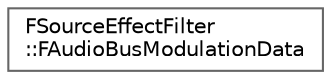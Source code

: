 digraph "Graphical Class Hierarchy"
{
 // INTERACTIVE_SVG=YES
 // LATEX_PDF_SIZE
  bgcolor="transparent";
  edge [fontname=Helvetica,fontsize=10,labelfontname=Helvetica,labelfontsize=10];
  node [fontname=Helvetica,fontsize=10,shape=box,height=0.2,width=0.4];
  rankdir="LR";
  Node0 [id="Node000000",label="FSourceEffectFilter\l::FAudioBusModulationData",height=0.2,width=0.4,color="grey40", fillcolor="white", style="filled",URL="$da/da2/structFSourceEffectFilter_1_1FAudioBusModulationData.html",tooltip=" "];
}
